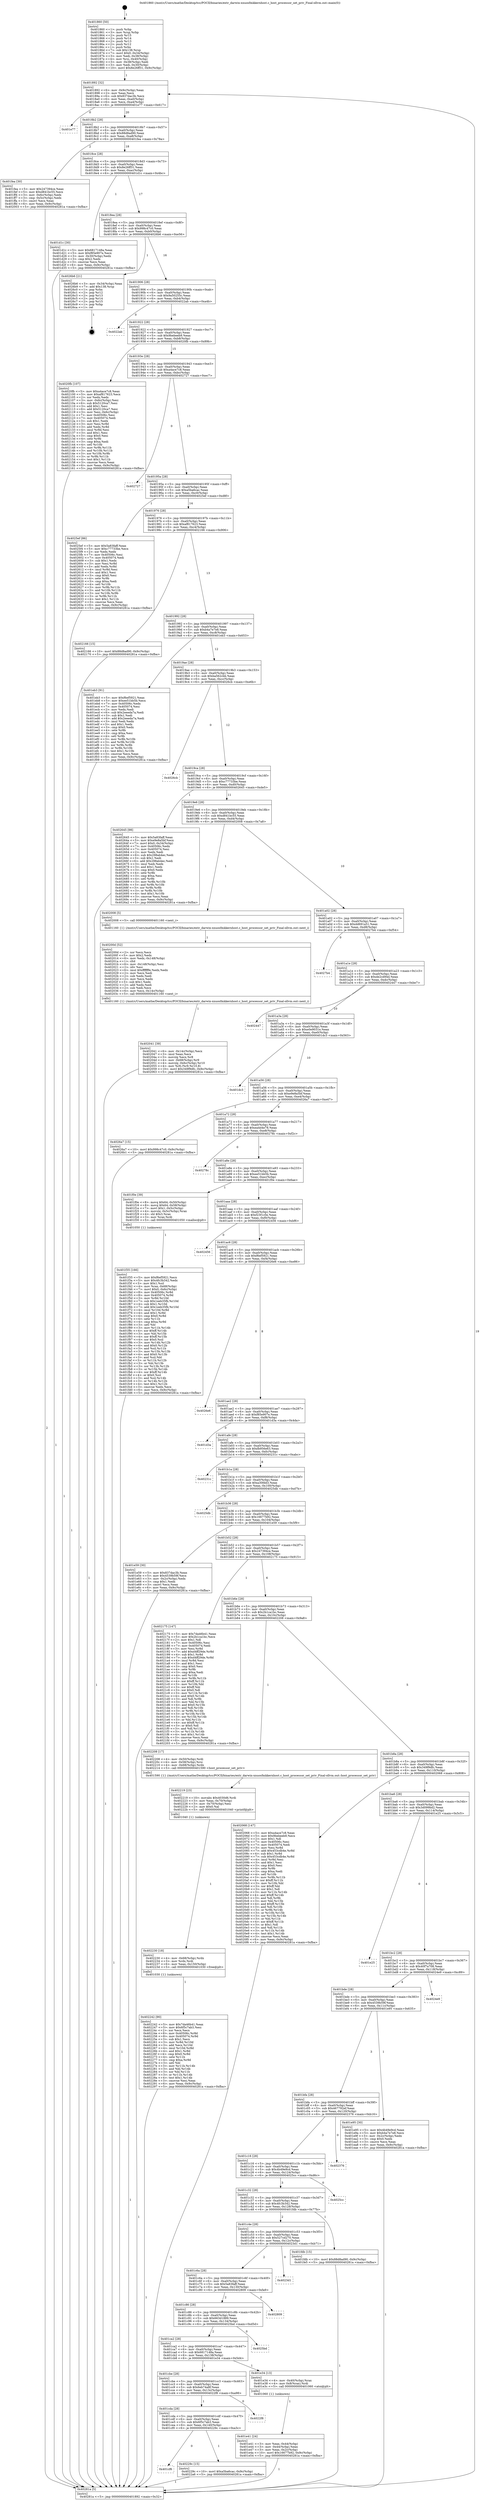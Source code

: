 digraph "0x401860" {
  label = "0x401860 (/mnt/c/Users/mathe/Desktop/tcc/POCII/binaries/extr_darwin-xnuosfmkkernhost.c_host_processor_set_priv_Final-ollvm.out::main(0))"
  labelloc = "t"
  node[shape=record]

  Entry [label="",width=0.3,height=0.3,shape=circle,fillcolor=black,style=filled]
  "0x401892" [label="{
     0x401892 [32]\l
     | [instrs]\l
     &nbsp;&nbsp;0x401892 \<+6\>: mov -0x9c(%rbp),%eax\l
     &nbsp;&nbsp;0x401898 \<+2\>: mov %eax,%ecx\l
     &nbsp;&nbsp;0x40189a \<+6\>: sub $0x837dac3b,%ecx\l
     &nbsp;&nbsp;0x4018a0 \<+6\>: mov %eax,-0xa0(%rbp)\l
     &nbsp;&nbsp;0x4018a6 \<+6\>: mov %ecx,-0xa4(%rbp)\l
     &nbsp;&nbsp;0x4018ac \<+6\>: je 0000000000401e77 \<main+0x617\>\l
  }"]
  "0x401e77" [label="{
     0x401e77\l
  }", style=dashed]
  "0x4018b2" [label="{
     0x4018b2 [28]\l
     | [instrs]\l
     &nbsp;&nbsp;0x4018b2 \<+5\>: jmp 00000000004018b7 \<main+0x57\>\l
     &nbsp;&nbsp;0x4018b7 \<+6\>: mov -0xa0(%rbp),%eax\l
     &nbsp;&nbsp;0x4018bd \<+5\>: sub $0x88d8ad90,%eax\l
     &nbsp;&nbsp;0x4018c2 \<+6\>: mov %eax,-0xa8(%rbp)\l
     &nbsp;&nbsp;0x4018c8 \<+6\>: je 0000000000401fea \<main+0x78a\>\l
  }"]
  Exit [label="",width=0.3,height=0.3,shape=circle,fillcolor=black,style=filled,peripheries=2]
  "0x401fea" [label="{
     0x401fea [30]\l
     | [instrs]\l
     &nbsp;&nbsp;0x401fea \<+5\>: mov $0x247394ce,%eax\l
     &nbsp;&nbsp;0x401fef \<+5\>: mov $0xd841bc55,%ecx\l
     &nbsp;&nbsp;0x401ff4 \<+3\>: mov -0x6c(%rbp),%edx\l
     &nbsp;&nbsp;0x401ff7 \<+3\>: cmp -0x5c(%rbp),%edx\l
     &nbsp;&nbsp;0x401ffa \<+3\>: cmovl %ecx,%eax\l
     &nbsp;&nbsp;0x401ffd \<+6\>: mov %eax,-0x9c(%rbp)\l
     &nbsp;&nbsp;0x402003 \<+5\>: jmp 000000000040281a \<main+0xfba\>\l
  }"]
  "0x4018ce" [label="{
     0x4018ce [28]\l
     | [instrs]\l
     &nbsp;&nbsp;0x4018ce \<+5\>: jmp 00000000004018d3 \<main+0x73\>\l
     &nbsp;&nbsp;0x4018d3 \<+6\>: mov -0xa0(%rbp),%eax\l
     &nbsp;&nbsp;0x4018d9 \<+5\>: sub $0x8e26ff31,%eax\l
     &nbsp;&nbsp;0x4018de \<+6\>: mov %eax,-0xac(%rbp)\l
     &nbsp;&nbsp;0x4018e4 \<+6\>: je 0000000000401d1c \<main+0x4bc\>\l
  }"]
  "0x401cf6" [label="{
     0x401cf6\l
  }", style=dashed]
  "0x401d1c" [label="{
     0x401d1c [30]\l
     | [instrs]\l
     &nbsp;&nbsp;0x401d1c \<+5\>: mov $0x6817148a,%eax\l
     &nbsp;&nbsp;0x401d21 \<+5\>: mov $0xf85e907e,%ecx\l
     &nbsp;&nbsp;0x401d26 \<+3\>: mov -0x30(%rbp),%edx\l
     &nbsp;&nbsp;0x401d29 \<+3\>: cmp $0x2,%edx\l
     &nbsp;&nbsp;0x401d2c \<+3\>: cmovne %ecx,%eax\l
     &nbsp;&nbsp;0x401d2f \<+6\>: mov %eax,-0x9c(%rbp)\l
     &nbsp;&nbsp;0x401d35 \<+5\>: jmp 000000000040281a \<main+0xfba\>\l
  }"]
  "0x4018ea" [label="{
     0x4018ea [28]\l
     | [instrs]\l
     &nbsp;&nbsp;0x4018ea \<+5\>: jmp 00000000004018ef \<main+0x8f\>\l
     &nbsp;&nbsp;0x4018ef \<+6\>: mov -0xa0(%rbp),%eax\l
     &nbsp;&nbsp;0x4018f5 \<+5\>: sub $0x998c47c0,%eax\l
     &nbsp;&nbsp;0x4018fa \<+6\>: mov %eax,-0xb0(%rbp)\l
     &nbsp;&nbsp;0x401900 \<+6\>: je 00000000004026b6 \<main+0xe56\>\l
  }"]
  "0x40281a" [label="{
     0x40281a [5]\l
     | [instrs]\l
     &nbsp;&nbsp;0x40281a \<+5\>: jmp 0000000000401892 \<main+0x32\>\l
  }"]
  "0x401860" [label="{
     0x401860 [50]\l
     | [instrs]\l
     &nbsp;&nbsp;0x401860 \<+1\>: push %rbp\l
     &nbsp;&nbsp;0x401861 \<+3\>: mov %rsp,%rbp\l
     &nbsp;&nbsp;0x401864 \<+2\>: push %r15\l
     &nbsp;&nbsp;0x401866 \<+2\>: push %r14\l
     &nbsp;&nbsp;0x401868 \<+2\>: push %r13\l
     &nbsp;&nbsp;0x40186a \<+2\>: push %r12\l
     &nbsp;&nbsp;0x40186c \<+1\>: push %rbx\l
     &nbsp;&nbsp;0x40186d \<+7\>: sub $0x138,%rsp\l
     &nbsp;&nbsp;0x401874 \<+7\>: movl $0x0,-0x34(%rbp)\l
     &nbsp;&nbsp;0x40187b \<+3\>: mov %edi,-0x38(%rbp)\l
     &nbsp;&nbsp;0x40187e \<+4\>: mov %rsi,-0x40(%rbp)\l
     &nbsp;&nbsp;0x401882 \<+3\>: mov -0x38(%rbp),%edi\l
     &nbsp;&nbsp;0x401885 \<+3\>: mov %edi,-0x30(%rbp)\l
     &nbsp;&nbsp;0x401888 \<+10\>: movl $0x8e26ff31,-0x9c(%rbp)\l
  }"]
  "0x40229c" [label="{
     0x40229c [15]\l
     | [instrs]\l
     &nbsp;&nbsp;0x40229c \<+10\>: movl $0xa5ba6cac,-0x9c(%rbp)\l
     &nbsp;&nbsp;0x4022a6 \<+5\>: jmp 000000000040281a \<main+0xfba\>\l
  }"]
  "0x4026b6" [label="{
     0x4026b6 [21]\l
     | [instrs]\l
     &nbsp;&nbsp;0x4026b6 \<+3\>: mov -0x34(%rbp),%eax\l
     &nbsp;&nbsp;0x4026b9 \<+7\>: add $0x138,%rsp\l
     &nbsp;&nbsp;0x4026c0 \<+1\>: pop %rbx\l
     &nbsp;&nbsp;0x4026c1 \<+2\>: pop %r12\l
     &nbsp;&nbsp;0x4026c3 \<+2\>: pop %r13\l
     &nbsp;&nbsp;0x4026c5 \<+2\>: pop %r14\l
     &nbsp;&nbsp;0x4026c7 \<+2\>: pop %r15\l
     &nbsp;&nbsp;0x4026c9 \<+1\>: pop %rbp\l
     &nbsp;&nbsp;0x4026ca \<+1\>: ret\l
  }"]
  "0x401906" [label="{
     0x401906 [28]\l
     | [instrs]\l
     &nbsp;&nbsp;0x401906 \<+5\>: jmp 000000000040190b \<main+0xab\>\l
     &nbsp;&nbsp;0x40190b \<+6\>: mov -0xa0(%rbp),%eax\l
     &nbsp;&nbsp;0x401911 \<+5\>: sub $0x9a50255c,%eax\l
     &nbsp;&nbsp;0x401916 \<+6\>: mov %eax,-0xb4(%rbp)\l
     &nbsp;&nbsp;0x40191c \<+6\>: je 00000000004022ab \<main+0xa4b\>\l
  }"]
  "0x401cda" [label="{
     0x401cda [28]\l
     | [instrs]\l
     &nbsp;&nbsp;0x401cda \<+5\>: jmp 0000000000401cdf \<main+0x47f\>\l
     &nbsp;&nbsp;0x401cdf \<+6\>: mov -0xa0(%rbp),%eax\l
     &nbsp;&nbsp;0x401ce5 \<+5\>: sub $0x6f5c7ab3,%eax\l
     &nbsp;&nbsp;0x401cea \<+6\>: mov %eax,-0x140(%rbp)\l
     &nbsp;&nbsp;0x401cf0 \<+6\>: je 000000000040229c \<main+0xa3c\>\l
  }"]
  "0x4022ab" [label="{
     0x4022ab\l
  }", style=dashed]
  "0x401922" [label="{
     0x401922 [28]\l
     | [instrs]\l
     &nbsp;&nbsp;0x401922 \<+5\>: jmp 0000000000401927 \<main+0xc7\>\l
     &nbsp;&nbsp;0x401927 \<+6\>: mov -0xa0(%rbp),%eax\l
     &nbsp;&nbsp;0x40192d \<+5\>: sub $0x9bebeeb9,%eax\l
     &nbsp;&nbsp;0x401932 \<+6\>: mov %eax,-0xb8(%rbp)\l
     &nbsp;&nbsp;0x401938 \<+6\>: je 00000000004020fb \<main+0x89b\>\l
  }"]
  "0x4022f8" [label="{
     0x4022f8\l
  }", style=dashed]
  "0x4020fb" [label="{
     0x4020fb [107]\l
     | [instrs]\l
     &nbsp;&nbsp;0x4020fb \<+5\>: mov $0xa4ace7c8,%eax\l
     &nbsp;&nbsp;0x402100 \<+5\>: mov $0xaf817623,%ecx\l
     &nbsp;&nbsp;0x402105 \<+2\>: xor %edx,%edx\l
     &nbsp;&nbsp;0x402107 \<+3\>: mov -0x6c(%rbp),%esi\l
     &nbsp;&nbsp;0x40210a \<+6\>: sub $0x5120ca7,%esi\l
     &nbsp;&nbsp;0x402110 \<+3\>: add $0x1,%esi\l
     &nbsp;&nbsp;0x402113 \<+6\>: add $0x5120ca7,%esi\l
     &nbsp;&nbsp;0x402119 \<+3\>: mov %esi,-0x6c(%rbp)\l
     &nbsp;&nbsp;0x40211c \<+7\>: mov 0x40506c,%esi\l
     &nbsp;&nbsp;0x402123 \<+7\>: mov 0x405074,%edi\l
     &nbsp;&nbsp;0x40212a \<+3\>: sub $0x1,%edx\l
     &nbsp;&nbsp;0x40212d \<+3\>: mov %esi,%r8d\l
     &nbsp;&nbsp;0x402130 \<+3\>: add %edx,%r8d\l
     &nbsp;&nbsp;0x402133 \<+4\>: imul %r8d,%esi\l
     &nbsp;&nbsp;0x402137 \<+3\>: and $0x1,%esi\l
     &nbsp;&nbsp;0x40213a \<+3\>: cmp $0x0,%esi\l
     &nbsp;&nbsp;0x40213d \<+4\>: sete %r9b\l
     &nbsp;&nbsp;0x402141 \<+3\>: cmp $0xa,%edi\l
     &nbsp;&nbsp;0x402144 \<+4\>: setl %r10b\l
     &nbsp;&nbsp;0x402148 \<+3\>: mov %r9b,%r11b\l
     &nbsp;&nbsp;0x40214b \<+3\>: and %r10b,%r11b\l
     &nbsp;&nbsp;0x40214e \<+3\>: xor %r10b,%r9b\l
     &nbsp;&nbsp;0x402151 \<+3\>: or %r9b,%r11b\l
     &nbsp;&nbsp;0x402154 \<+4\>: test $0x1,%r11b\l
     &nbsp;&nbsp;0x402158 \<+3\>: cmovne %ecx,%eax\l
     &nbsp;&nbsp;0x40215b \<+6\>: mov %eax,-0x9c(%rbp)\l
     &nbsp;&nbsp;0x402161 \<+5\>: jmp 000000000040281a \<main+0xfba\>\l
  }"]
  "0x40193e" [label="{
     0x40193e [28]\l
     | [instrs]\l
     &nbsp;&nbsp;0x40193e \<+5\>: jmp 0000000000401943 \<main+0xe3\>\l
     &nbsp;&nbsp;0x401943 \<+6\>: mov -0xa0(%rbp),%eax\l
     &nbsp;&nbsp;0x401949 \<+5\>: sub $0xa4ace7c8,%eax\l
     &nbsp;&nbsp;0x40194e \<+6\>: mov %eax,-0xbc(%rbp)\l
     &nbsp;&nbsp;0x401954 \<+6\>: je 0000000000402727 \<main+0xec7\>\l
  }"]
  "0x402242" [label="{
     0x402242 [90]\l
     | [instrs]\l
     &nbsp;&nbsp;0x402242 \<+5\>: mov $0x7da46b41,%eax\l
     &nbsp;&nbsp;0x402247 \<+5\>: mov $0x6f5c7ab3,%esi\l
     &nbsp;&nbsp;0x40224c \<+2\>: xor %ecx,%ecx\l
     &nbsp;&nbsp;0x40224e \<+8\>: mov 0x40506c,%r8d\l
     &nbsp;&nbsp;0x402256 \<+8\>: mov 0x405074,%r9d\l
     &nbsp;&nbsp;0x40225e \<+3\>: sub $0x1,%ecx\l
     &nbsp;&nbsp;0x402261 \<+3\>: mov %r8d,%r10d\l
     &nbsp;&nbsp;0x402264 \<+3\>: add %ecx,%r10d\l
     &nbsp;&nbsp;0x402267 \<+4\>: imul %r10d,%r8d\l
     &nbsp;&nbsp;0x40226b \<+4\>: and $0x1,%r8d\l
     &nbsp;&nbsp;0x40226f \<+4\>: cmp $0x0,%r8d\l
     &nbsp;&nbsp;0x402273 \<+4\>: sete %r11b\l
     &nbsp;&nbsp;0x402277 \<+4\>: cmp $0xa,%r9d\l
     &nbsp;&nbsp;0x40227b \<+3\>: setl %bl\l
     &nbsp;&nbsp;0x40227e \<+3\>: mov %r11b,%r14b\l
     &nbsp;&nbsp;0x402281 \<+3\>: and %bl,%r14b\l
     &nbsp;&nbsp;0x402284 \<+3\>: xor %bl,%r11b\l
     &nbsp;&nbsp;0x402287 \<+3\>: or %r11b,%r14b\l
     &nbsp;&nbsp;0x40228a \<+4\>: test $0x1,%r14b\l
     &nbsp;&nbsp;0x40228e \<+3\>: cmovne %esi,%eax\l
     &nbsp;&nbsp;0x402291 \<+6\>: mov %eax,-0x9c(%rbp)\l
     &nbsp;&nbsp;0x402297 \<+5\>: jmp 000000000040281a \<main+0xfba\>\l
  }"]
  "0x402727" [label="{
     0x402727\l
  }", style=dashed]
  "0x40195a" [label="{
     0x40195a [28]\l
     | [instrs]\l
     &nbsp;&nbsp;0x40195a \<+5\>: jmp 000000000040195f \<main+0xff\>\l
     &nbsp;&nbsp;0x40195f \<+6\>: mov -0xa0(%rbp),%eax\l
     &nbsp;&nbsp;0x401965 \<+5\>: sub $0xa5ba6cac,%eax\l
     &nbsp;&nbsp;0x40196a \<+6\>: mov %eax,-0xc0(%rbp)\l
     &nbsp;&nbsp;0x401970 \<+6\>: je 00000000004025ef \<main+0xd8f\>\l
  }"]
  "0x402230" [label="{
     0x402230 [18]\l
     | [instrs]\l
     &nbsp;&nbsp;0x402230 \<+4\>: mov -0x68(%rbp),%rdx\l
     &nbsp;&nbsp;0x402234 \<+3\>: mov %rdx,%rdi\l
     &nbsp;&nbsp;0x402237 \<+6\>: mov %eax,-0x150(%rbp)\l
     &nbsp;&nbsp;0x40223d \<+5\>: call 0000000000401030 \<free@plt\>\l
     | [calls]\l
     &nbsp;&nbsp;0x401030 \{1\} (unknown)\l
  }"]
  "0x4025ef" [label="{
     0x4025ef [86]\l
     | [instrs]\l
     &nbsp;&nbsp;0x4025ef \<+5\>: mov $0x5a83faff,%eax\l
     &nbsp;&nbsp;0x4025f4 \<+5\>: mov $0xc77733be,%ecx\l
     &nbsp;&nbsp;0x4025f9 \<+2\>: xor %edx,%edx\l
     &nbsp;&nbsp;0x4025fb \<+7\>: mov 0x40506c,%esi\l
     &nbsp;&nbsp;0x402602 \<+7\>: mov 0x405074,%edi\l
     &nbsp;&nbsp;0x402609 \<+3\>: sub $0x1,%edx\l
     &nbsp;&nbsp;0x40260c \<+3\>: mov %esi,%r8d\l
     &nbsp;&nbsp;0x40260f \<+3\>: add %edx,%r8d\l
     &nbsp;&nbsp;0x402612 \<+4\>: imul %r8d,%esi\l
     &nbsp;&nbsp;0x402616 \<+3\>: and $0x1,%esi\l
     &nbsp;&nbsp;0x402619 \<+3\>: cmp $0x0,%esi\l
     &nbsp;&nbsp;0x40261c \<+4\>: sete %r9b\l
     &nbsp;&nbsp;0x402620 \<+3\>: cmp $0xa,%edi\l
     &nbsp;&nbsp;0x402623 \<+4\>: setl %r10b\l
     &nbsp;&nbsp;0x402627 \<+3\>: mov %r9b,%r11b\l
     &nbsp;&nbsp;0x40262a \<+3\>: and %r10b,%r11b\l
     &nbsp;&nbsp;0x40262d \<+3\>: xor %r10b,%r9b\l
     &nbsp;&nbsp;0x402630 \<+3\>: or %r9b,%r11b\l
     &nbsp;&nbsp;0x402633 \<+4\>: test $0x1,%r11b\l
     &nbsp;&nbsp;0x402637 \<+3\>: cmovne %ecx,%eax\l
     &nbsp;&nbsp;0x40263a \<+6\>: mov %eax,-0x9c(%rbp)\l
     &nbsp;&nbsp;0x402640 \<+5\>: jmp 000000000040281a \<main+0xfba\>\l
  }"]
  "0x401976" [label="{
     0x401976 [28]\l
     | [instrs]\l
     &nbsp;&nbsp;0x401976 \<+5\>: jmp 000000000040197b \<main+0x11b\>\l
     &nbsp;&nbsp;0x40197b \<+6\>: mov -0xa0(%rbp),%eax\l
     &nbsp;&nbsp;0x401981 \<+5\>: sub $0xaf817623,%eax\l
     &nbsp;&nbsp;0x401986 \<+6\>: mov %eax,-0xc4(%rbp)\l
     &nbsp;&nbsp;0x40198c \<+6\>: je 0000000000402166 \<main+0x906\>\l
  }"]
  "0x402219" [label="{
     0x402219 [23]\l
     | [instrs]\l
     &nbsp;&nbsp;0x402219 \<+10\>: movabs $0x4030d6,%rdi\l
     &nbsp;&nbsp;0x402223 \<+3\>: mov %eax,-0x70(%rbp)\l
     &nbsp;&nbsp;0x402226 \<+3\>: mov -0x70(%rbp),%esi\l
     &nbsp;&nbsp;0x402229 \<+2\>: mov $0x0,%al\l
     &nbsp;&nbsp;0x40222b \<+5\>: call 0000000000401040 \<printf@plt\>\l
     | [calls]\l
     &nbsp;&nbsp;0x401040 \{1\} (unknown)\l
  }"]
  "0x402166" [label="{
     0x402166 [15]\l
     | [instrs]\l
     &nbsp;&nbsp;0x402166 \<+10\>: movl $0x88d8ad90,-0x9c(%rbp)\l
     &nbsp;&nbsp;0x402170 \<+5\>: jmp 000000000040281a \<main+0xfba\>\l
  }"]
  "0x401992" [label="{
     0x401992 [28]\l
     | [instrs]\l
     &nbsp;&nbsp;0x401992 \<+5\>: jmp 0000000000401997 \<main+0x137\>\l
     &nbsp;&nbsp;0x401997 \<+6\>: mov -0xa0(%rbp),%eax\l
     &nbsp;&nbsp;0x40199d \<+5\>: sub $0xb4a7e7e8,%eax\l
     &nbsp;&nbsp;0x4019a2 \<+6\>: mov %eax,-0xc8(%rbp)\l
     &nbsp;&nbsp;0x4019a8 \<+6\>: je 0000000000401eb3 \<main+0x653\>\l
  }"]
  "0x402041" [label="{
     0x402041 [39]\l
     | [instrs]\l
     &nbsp;&nbsp;0x402041 \<+6\>: mov -0x14c(%rbp),%ecx\l
     &nbsp;&nbsp;0x402047 \<+3\>: imul %eax,%ecx\l
     &nbsp;&nbsp;0x40204a \<+3\>: movslq %ecx,%r8\l
     &nbsp;&nbsp;0x40204d \<+4\>: mov -0x68(%rbp),%r9\l
     &nbsp;&nbsp;0x402051 \<+4\>: movslq -0x6c(%rbp),%r10\l
     &nbsp;&nbsp;0x402055 \<+4\>: mov %r8,(%r9,%r10,8)\l
     &nbsp;&nbsp;0x402059 \<+10\>: movl $0x349f9dfc,-0x9c(%rbp)\l
     &nbsp;&nbsp;0x402063 \<+5\>: jmp 000000000040281a \<main+0xfba\>\l
  }"]
  "0x401eb3" [label="{
     0x401eb3 [91]\l
     | [instrs]\l
     &nbsp;&nbsp;0x401eb3 \<+5\>: mov $0xf6ef5921,%eax\l
     &nbsp;&nbsp;0x401eb8 \<+5\>: mov $0xee51bb5b,%ecx\l
     &nbsp;&nbsp;0x401ebd \<+7\>: mov 0x40506c,%edx\l
     &nbsp;&nbsp;0x401ec4 \<+7\>: mov 0x405074,%esi\l
     &nbsp;&nbsp;0x401ecb \<+2\>: mov %edx,%edi\l
     &nbsp;&nbsp;0x401ecd \<+6\>: sub $0x2eeeda7a,%edi\l
     &nbsp;&nbsp;0x401ed3 \<+3\>: sub $0x1,%edi\l
     &nbsp;&nbsp;0x401ed6 \<+6\>: add $0x2eeeda7a,%edi\l
     &nbsp;&nbsp;0x401edc \<+3\>: imul %edi,%edx\l
     &nbsp;&nbsp;0x401edf \<+3\>: and $0x1,%edx\l
     &nbsp;&nbsp;0x401ee2 \<+3\>: cmp $0x0,%edx\l
     &nbsp;&nbsp;0x401ee5 \<+4\>: sete %r8b\l
     &nbsp;&nbsp;0x401ee9 \<+3\>: cmp $0xa,%esi\l
     &nbsp;&nbsp;0x401eec \<+4\>: setl %r9b\l
     &nbsp;&nbsp;0x401ef0 \<+3\>: mov %r8b,%r10b\l
     &nbsp;&nbsp;0x401ef3 \<+3\>: and %r9b,%r10b\l
     &nbsp;&nbsp;0x401ef6 \<+3\>: xor %r9b,%r8b\l
     &nbsp;&nbsp;0x401ef9 \<+3\>: or %r8b,%r10b\l
     &nbsp;&nbsp;0x401efc \<+4\>: test $0x1,%r10b\l
     &nbsp;&nbsp;0x401f00 \<+3\>: cmovne %ecx,%eax\l
     &nbsp;&nbsp;0x401f03 \<+6\>: mov %eax,-0x9c(%rbp)\l
     &nbsp;&nbsp;0x401f09 \<+5\>: jmp 000000000040281a \<main+0xfba\>\l
  }"]
  "0x4019ae" [label="{
     0x4019ae [28]\l
     | [instrs]\l
     &nbsp;&nbsp;0x4019ae \<+5\>: jmp 00000000004019b3 \<main+0x153\>\l
     &nbsp;&nbsp;0x4019b3 \<+6\>: mov -0xa0(%rbp),%eax\l
     &nbsp;&nbsp;0x4019b9 \<+5\>: sub $0xba562cbb,%eax\l
     &nbsp;&nbsp;0x4019be \<+6\>: mov %eax,-0xcc(%rbp)\l
     &nbsp;&nbsp;0x4019c4 \<+6\>: je 00000000004026cb \<main+0xe6b\>\l
  }"]
  "0x40200d" [label="{
     0x40200d [52]\l
     | [instrs]\l
     &nbsp;&nbsp;0x40200d \<+2\>: xor %ecx,%ecx\l
     &nbsp;&nbsp;0x40200f \<+5\>: mov $0x2,%edx\l
     &nbsp;&nbsp;0x402014 \<+6\>: mov %edx,-0x148(%rbp)\l
     &nbsp;&nbsp;0x40201a \<+1\>: cltd\l
     &nbsp;&nbsp;0x40201b \<+6\>: mov -0x148(%rbp),%esi\l
     &nbsp;&nbsp;0x402021 \<+2\>: idiv %esi\l
     &nbsp;&nbsp;0x402023 \<+6\>: imul $0xfffffffe,%edx,%edx\l
     &nbsp;&nbsp;0x402029 \<+2\>: mov %ecx,%edi\l
     &nbsp;&nbsp;0x40202b \<+2\>: sub %edx,%edi\l
     &nbsp;&nbsp;0x40202d \<+2\>: mov %ecx,%edx\l
     &nbsp;&nbsp;0x40202f \<+3\>: sub $0x1,%edx\l
     &nbsp;&nbsp;0x402032 \<+2\>: add %edx,%edi\l
     &nbsp;&nbsp;0x402034 \<+2\>: sub %edi,%ecx\l
     &nbsp;&nbsp;0x402036 \<+6\>: mov %ecx,-0x14c(%rbp)\l
     &nbsp;&nbsp;0x40203c \<+5\>: call 0000000000401160 \<next_i\>\l
     | [calls]\l
     &nbsp;&nbsp;0x401160 \{1\} (/mnt/c/Users/mathe/Desktop/tcc/POCII/binaries/extr_darwin-xnuosfmkkernhost.c_host_processor_set_priv_Final-ollvm.out::next_i)\l
  }"]
  "0x4026cb" [label="{
     0x4026cb\l
  }", style=dashed]
  "0x4019ca" [label="{
     0x4019ca [28]\l
     | [instrs]\l
     &nbsp;&nbsp;0x4019ca \<+5\>: jmp 00000000004019cf \<main+0x16f\>\l
     &nbsp;&nbsp;0x4019cf \<+6\>: mov -0xa0(%rbp),%eax\l
     &nbsp;&nbsp;0x4019d5 \<+5\>: sub $0xc77733be,%eax\l
     &nbsp;&nbsp;0x4019da \<+6\>: mov %eax,-0xd0(%rbp)\l
     &nbsp;&nbsp;0x4019e0 \<+6\>: je 0000000000402645 \<main+0xde5\>\l
  }"]
  "0x401f35" [label="{
     0x401f35 [166]\l
     | [instrs]\l
     &nbsp;&nbsp;0x401f35 \<+5\>: mov $0xf6ef5921,%ecx\l
     &nbsp;&nbsp;0x401f3a \<+5\>: mov $0x4fc3b342,%edx\l
     &nbsp;&nbsp;0x401f3f \<+3\>: mov $0x1,%sil\l
     &nbsp;&nbsp;0x401f42 \<+4\>: mov %rax,-0x68(%rbp)\l
     &nbsp;&nbsp;0x401f46 \<+7\>: movl $0x0,-0x6c(%rbp)\l
     &nbsp;&nbsp;0x401f4d \<+8\>: mov 0x40506c,%r8d\l
     &nbsp;&nbsp;0x401f55 \<+8\>: mov 0x405074,%r9d\l
     &nbsp;&nbsp;0x401f5d \<+3\>: mov %r8d,%r10d\l
     &nbsp;&nbsp;0x401f60 \<+7\>: sub $0x1eeb35fb,%r10d\l
     &nbsp;&nbsp;0x401f67 \<+4\>: sub $0x1,%r10d\l
     &nbsp;&nbsp;0x401f6b \<+7\>: add $0x1eeb35fb,%r10d\l
     &nbsp;&nbsp;0x401f72 \<+4\>: imul %r10d,%r8d\l
     &nbsp;&nbsp;0x401f76 \<+4\>: and $0x1,%r8d\l
     &nbsp;&nbsp;0x401f7a \<+4\>: cmp $0x0,%r8d\l
     &nbsp;&nbsp;0x401f7e \<+4\>: sete %r11b\l
     &nbsp;&nbsp;0x401f82 \<+4\>: cmp $0xa,%r9d\l
     &nbsp;&nbsp;0x401f86 \<+3\>: setl %bl\l
     &nbsp;&nbsp;0x401f89 \<+3\>: mov %r11b,%r14b\l
     &nbsp;&nbsp;0x401f8c \<+4\>: xor $0xff,%r14b\l
     &nbsp;&nbsp;0x401f90 \<+3\>: mov %bl,%r15b\l
     &nbsp;&nbsp;0x401f93 \<+4\>: xor $0xff,%r15b\l
     &nbsp;&nbsp;0x401f97 \<+4\>: xor $0x0,%sil\l
     &nbsp;&nbsp;0x401f9b \<+3\>: mov %r14b,%r12b\l
     &nbsp;&nbsp;0x401f9e \<+4\>: and $0x0,%r12b\l
     &nbsp;&nbsp;0x401fa2 \<+3\>: and %sil,%r11b\l
     &nbsp;&nbsp;0x401fa5 \<+3\>: mov %r15b,%r13b\l
     &nbsp;&nbsp;0x401fa8 \<+4\>: and $0x0,%r13b\l
     &nbsp;&nbsp;0x401fac \<+3\>: and %sil,%bl\l
     &nbsp;&nbsp;0x401faf \<+3\>: or %r11b,%r12b\l
     &nbsp;&nbsp;0x401fb2 \<+3\>: or %bl,%r13b\l
     &nbsp;&nbsp;0x401fb5 \<+3\>: xor %r13b,%r12b\l
     &nbsp;&nbsp;0x401fb8 \<+3\>: or %r15b,%r14b\l
     &nbsp;&nbsp;0x401fbb \<+4\>: xor $0xff,%r14b\l
     &nbsp;&nbsp;0x401fbf \<+4\>: or $0x0,%sil\l
     &nbsp;&nbsp;0x401fc3 \<+3\>: and %sil,%r14b\l
     &nbsp;&nbsp;0x401fc6 \<+3\>: or %r14b,%r12b\l
     &nbsp;&nbsp;0x401fc9 \<+4\>: test $0x1,%r12b\l
     &nbsp;&nbsp;0x401fcd \<+3\>: cmovne %edx,%ecx\l
     &nbsp;&nbsp;0x401fd0 \<+6\>: mov %ecx,-0x9c(%rbp)\l
     &nbsp;&nbsp;0x401fd6 \<+5\>: jmp 000000000040281a \<main+0xfba\>\l
  }"]
  "0x402645" [label="{
     0x402645 [98]\l
     | [instrs]\l
     &nbsp;&nbsp;0x402645 \<+5\>: mov $0x5a83faff,%eax\l
     &nbsp;&nbsp;0x40264a \<+5\>: mov $0xe9e8a5bf,%ecx\l
     &nbsp;&nbsp;0x40264f \<+7\>: movl $0x0,-0x34(%rbp)\l
     &nbsp;&nbsp;0x402656 \<+7\>: mov 0x40506c,%edx\l
     &nbsp;&nbsp;0x40265d \<+7\>: mov 0x405074,%esi\l
     &nbsp;&nbsp;0x402664 \<+2\>: mov %edx,%edi\l
     &nbsp;&nbsp;0x402666 \<+6\>: sub $0x298ab4ec,%edi\l
     &nbsp;&nbsp;0x40266c \<+3\>: sub $0x1,%edi\l
     &nbsp;&nbsp;0x40266f \<+6\>: add $0x298ab4ec,%edi\l
     &nbsp;&nbsp;0x402675 \<+3\>: imul %edi,%edx\l
     &nbsp;&nbsp;0x402678 \<+3\>: and $0x1,%edx\l
     &nbsp;&nbsp;0x40267b \<+3\>: cmp $0x0,%edx\l
     &nbsp;&nbsp;0x40267e \<+4\>: sete %r8b\l
     &nbsp;&nbsp;0x402682 \<+3\>: cmp $0xa,%esi\l
     &nbsp;&nbsp;0x402685 \<+4\>: setl %r9b\l
     &nbsp;&nbsp;0x402689 \<+3\>: mov %r8b,%r10b\l
     &nbsp;&nbsp;0x40268c \<+3\>: and %r9b,%r10b\l
     &nbsp;&nbsp;0x40268f \<+3\>: xor %r9b,%r8b\l
     &nbsp;&nbsp;0x402692 \<+3\>: or %r8b,%r10b\l
     &nbsp;&nbsp;0x402695 \<+4\>: test $0x1,%r10b\l
     &nbsp;&nbsp;0x402699 \<+3\>: cmovne %ecx,%eax\l
     &nbsp;&nbsp;0x40269c \<+6\>: mov %eax,-0x9c(%rbp)\l
     &nbsp;&nbsp;0x4026a2 \<+5\>: jmp 000000000040281a \<main+0xfba\>\l
  }"]
  "0x4019e6" [label="{
     0x4019e6 [28]\l
     | [instrs]\l
     &nbsp;&nbsp;0x4019e6 \<+5\>: jmp 00000000004019eb \<main+0x18b\>\l
     &nbsp;&nbsp;0x4019eb \<+6\>: mov -0xa0(%rbp),%eax\l
     &nbsp;&nbsp;0x4019f1 \<+5\>: sub $0xd841bc55,%eax\l
     &nbsp;&nbsp;0x4019f6 \<+6\>: mov %eax,-0xd4(%rbp)\l
     &nbsp;&nbsp;0x4019fc \<+6\>: je 0000000000402008 \<main+0x7a8\>\l
  }"]
  "0x401e41" [label="{
     0x401e41 [24]\l
     | [instrs]\l
     &nbsp;&nbsp;0x401e41 \<+3\>: mov %eax,-0x44(%rbp)\l
     &nbsp;&nbsp;0x401e44 \<+3\>: mov -0x44(%rbp),%eax\l
     &nbsp;&nbsp;0x401e47 \<+3\>: mov %eax,-0x2c(%rbp)\l
     &nbsp;&nbsp;0x401e4a \<+10\>: movl $0x16677b92,-0x9c(%rbp)\l
     &nbsp;&nbsp;0x401e54 \<+5\>: jmp 000000000040281a \<main+0xfba\>\l
  }"]
  "0x402008" [label="{
     0x402008 [5]\l
     | [instrs]\l
     &nbsp;&nbsp;0x402008 \<+5\>: call 0000000000401160 \<next_i\>\l
     | [calls]\l
     &nbsp;&nbsp;0x401160 \{1\} (/mnt/c/Users/mathe/Desktop/tcc/POCII/binaries/extr_darwin-xnuosfmkkernhost.c_host_processor_set_priv_Final-ollvm.out::next_i)\l
  }"]
  "0x401a02" [label="{
     0x401a02 [28]\l
     | [instrs]\l
     &nbsp;&nbsp;0x401a02 \<+5\>: jmp 0000000000401a07 \<main+0x1a7\>\l
     &nbsp;&nbsp;0x401a07 \<+6\>: mov -0xa0(%rbp),%eax\l
     &nbsp;&nbsp;0x401a0d \<+5\>: sub $0xdd691a51,%eax\l
     &nbsp;&nbsp;0x401a12 \<+6\>: mov %eax,-0xd8(%rbp)\l
     &nbsp;&nbsp;0x401a18 \<+6\>: je 00000000004027b4 \<main+0xf54\>\l
  }"]
  "0x401cbe" [label="{
     0x401cbe [28]\l
     | [instrs]\l
     &nbsp;&nbsp;0x401cbe \<+5\>: jmp 0000000000401cc3 \<main+0x463\>\l
     &nbsp;&nbsp;0x401cc3 \<+6\>: mov -0xa0(%rbp),%eax\l
     &nbsp;&nbsp;0x401cc9 \<+5\>: sub $0x6eb74a8f,%eax\l
     &nbsp;&nbsp;0x401cce \<+6\>: mov %eax,-0x13c(%rbp)\l
     &nbsp;&nbsp;0x401cd4 \<+6\>: je 00000000004022f8 \<main+0xa98\>\l
  }"]
  "0x4027b4" [label="{
     0x4027b4\l
  }", style=dashed]
  "0x401a1e" [label="{
     0x401a1e [28]\l
     | [instrs]\l
     &nbsp;&nbsp;0x401a1e \<+5\>: jmp 0000000000401a23 \<main+0x1c3\>\l
     &nbsp;&nbsp;0x401a23 \<+6\>: mov -0xa0(%rbp),%eax\l
     &nbsp;&nbsp;0x401a29 \<+5\>: sub $0xde2cd94d,%eax\l
     &nbsp;&nbsp;0x401a2e \<+6\>: mov %eax,-0xdc(%rbp)\l
     &nbsp;&nbsp;0x401a34 \<+6\>: je 0000000000402447 \<main+0xbe7\>\l
  }"]
  "0x401e34" [label="{
     0x401e34 [13]\l
     | [instrs]\l
     &nbsp;&nbsp;0x401e34 \<+4\>: mov -0x40(%rbp),%rax\l
     &nbsp;&nbsp;0x401e38 \<+4\>: mov 0x8(%rax),%rdi\l
     &nbsp;&nbsp;0x401e3c \<+5\>: call 0000000000401060 \<atoi@plt\>\l
     | [calls]\l
     &nbsp;&nbsp;0x401060 \{1\} (unknown)\l
  }"]
  "0x402447" [label="{
     0x402447\l
  }", style=dashed]
  "0x401a3a" [label="{
     0x401a3a [28]\l
     | [instrs]\l
     &nbsp;&nbsp;0x401a3a \<+5\>: jmp 0000000000401a3f \<main+0x1df\>\l
     &nbsp;&nbsp;0x401a3f \<+6\>: mov -0xa0(%rbp),%eax\l
     &nbsp;&nbsp;0x401a45 \<+5\>: sub $0xe0e9031e,%eax\l
     &nbsp;&nbsp;0x401a4a \<+6\>: mov %eax,-0xe0(%rbp)\l
     &nbsp;&nbsp;0x401a50 \<+6\>: je 0000000000401dc3 \<main+0x563\>\l
  }"]
  "0x401ca2" [label="{
     0x401ca2 [28]\l
     | [instrs]\l
     &nbsp;&nbsp;0x401ca2 \<+5\>: jmp 0000000000401ca7 \<main+0x447\>\l
     &nbsp;&nbsp;0x401ca7 \<+6\>: mov -0xa0(%rbp),%eax\l
     &nbsp;&nbsp;0x401cad \<+5\>: sub $0x6817148a,%eax\l
     &nbsp;&nbsp;0x401cb2 \<+6\>: mov %eax,-0x138(%rbp)\l
     &nbsp;&nbsp;0x401cb8 \<+6\>: je 0000000000401e34 \<main+0x5d4\>\l
  }"]
  "0x401dc3" [label="{
     0x401dc3\l
  }", style=dashed]
  "0x401a56" [label="{
     0x401a56 [28]\l
     | [instrs]\l
     &nbsp;&nbsp;0x401a56 \<+5\>: jmp 0000000000401a5b \<main+0x1fb\>\l
     &nbsp;&nbsp;0x401a5b \<+6\>: mov -0xa0(%rbp),%eax\l
     &nbsp;&nbsp;0x401a61 \<+5\>: sub $0xe9e8a5bf,%eax\l
     &nbsp;&nbsp;0x401a66 \<+6\>: mov %eax,-0xe4(%rbp)\l
     &nbsp;&nbsp;0x401a6c \<+6\>: je 00000000004026a7 \<main+0xe47\>\l
  }"]
  "0x4025bd" [label="{
     0x4025bd\l
  }", style=dashed]
  "0x4026a7" [label="{
     0x4026a7 [15]\l
     | [instrs]\l
     &nbsp;&nbsp;0x4026a7 \<+10\>: movl $0x998c47c0,-0x9c(%rbp)\l
     &nbsp;&nbsp;0x4026b1 \<+5\>: jmp 000000000040281a \<main+0xfba\>\l
  }"]
  "0x401a72" [label="{
     0x401a72 [28]\l
     | [instrs]\l
     &nbsp;&nbsp;0x401a72 \<+5\>: jmp 0000000000401a77 \<main+0x217\>\l
     &nbsp;&nbsp;0x401a77 \<+6\>: mov -0xa0(%rbp),%eax\l
     &nbsp;&nbsp;0x401a7d \<+5\>: sub $0xea4d4e78,%eax\l
     &nbsp;&nbsp;0x401a82 \<+6\>: mov %eax,-0xe8(%rbp)\l
     &nbsp;&nbsp;0x401a88 \<+6\>: je 000000000040278c \<main+0xf2c\>\l
  }"]
  "0x401c86" [label="{
     0x401c86 [28]\l
     | [instrs]\l
     &nbsp;&nbsp;0x401c86 \<+5\>: jmp 0000000000401c8b \<main+0x42b\>\l
     &nbsp;&nbsp;0x401c8b \<+6\>: mov -0xa0(%rbp),%eax\l
     &nbsp;&nbsp;0x401c91 \<+5\>: sub $0x663d1889,%eax\l
     &nbsp;&nbsp;0x401c96 \<+6\>: mov %eax,-0x134(%rbp)\l
     &nbsp;&nbsp;0x401c9c \<+6\>: je 00000000004025bd \<main+0xd5d\>\l
  }"]
  "0x40278c" [label="{
     0x40278c\l
  }", style=dashed]
  "0x401a8e" [label="{
     0x401a8e [28]\l
     | [instrs]\l
     &nbsp;&nbsp;0x401a8e \<+5\>: jmp 0000000000401a93 \<main+0x233\>\l
     &nbsp;&nbsp;0x401a93 \<+6\>: mov -0xa0(%rbp),%eax\l
     &nbsp;&nbsp;0x401a99 \<+5\>: sub $0xee51bb5b,%eax\l
     &nbsp;&nbsp;0x401a9e \<+6\>: mov %eax,-0xec(%rbp)\l
     &nbsp;&nbsp;0x401aa4 \<+6\>: je 0000000000401f0e \<main+0x6ae\>\l
  }"]
  "0x402809" [label="{
     0x402809\l
  }", style=dashed]
  "0x401f0e" [label="{
     0x401f0e [39]\l
     | [instrs]\l
     &nbsp;&nbsp;0x401f0e \<+8\>: movq $0x64,-0x50(%rbp)\l
     &nbsp;&nbsp;0x401f16 \<+8\>: movq $0x64,-0x58(%rbp)\l
     &nbsp;&nbsp;0x401f1e \<+7\>: movl $0x1,-0x5c(%rbp)\l
     &nbsp;&nbsp;0x401f25 \<+4\>: movslq -0x5c(%rbp),%rax\l
     &nbsp;&nbsp;0x401f29 \<+4\>: shl $0x3,%rax\l
     &nbsp;&nbsp;0x401f2d \<+3\>: mov %rax,%rdi\l
     &nbsp;&nbsp;0x401f30 \<+5\>: call 0000000000401050 \<malloc@plt\>\l
     | [calls]\l
     &nbsp;&nbsp;0x401050 \{1\} (unknown)\l
  }"]
  "0x401aaa" [label="{
     0x401aaa [28]\l
     | [instrs]\l
     &nbsp;&nbsp;0x401aaa \<+5\>: jmp 0000000000401aaf \<main+0x24f\>\l
     &nbsp;&nbsp;0x401aaf \<+6\>: mov -0xa0(%rbp),%eax\l
     &nbsp;&nbsp;0x401ab5 \<+5\>: sub $0xf23f1c0e,%eax\l
     &nbsp;&nbsp;0x401aba \<+6\>: mov %eax,-0xf0(%rbp)\l
     &nbsp;&nbsp;0x401ac0 \<+6\>: je 0000000000402456 \<main+0xbf6\>\l
  }"]
  "0x401c6a" [label="{
     0x401c6a [28]\l
     | [instrs]\l
     &nbsp;&nbsp;0x401c6a \<+5\>: jmp 0000000000401c6f \<main+0x40f\>\l
     &nbsp;&nbsp;0x401c6f \<+6\>: mov -0xa0(%rbp),%eax\l
     &nbsp;&nbsp;0x401c75 \<+5\>: sub $0x5a83faff,%eax\l
     &nbsp;&nbsp;0x401c7a \<+6\>: mov %eax,-0x130(%rbp)\l
     &nbsp;&nbsp;0x401c80 \<+6\>: je 0000000000402809 \<main+0xfa9\>\l
  }"]
  "0x402456" [label="{
     0x402456\l
  }", style=dashed]
  "0x401ac6" [label="{
     0x401ac6 [28]\l
     | [instrs]\l
     &nbsp;&nbsp;0x401ac6 \<+5\>: jmp 0000000000401acb \<main+0x26b\>\l
     &nbsp;&nbsp;0x401acb \<+6\>: mov -0xa0(%rbp),%eax\l
     &nbsp;&nbsp;0x401ad1 \<+5\>: sub $0xf6ef5921,%eax\l
     &nbsp;&nbsp;0x401ad6 \<+6\>: mov %eax,-0xf4(%rbp)\l
     &nbsp;&nbsp;0x401adc \<+6\>: je 00000000004026e6 \<main+0xe86\>\l
  }"]
  "0x4023d1" [label="{
     0x4023d1\l
  }", style=dashed]
  "0x4026e6" [label="{
     0x4026e6\l
  }", style=dashed]
  "0x401ae2" [label="{
     0x401ae2 [28]\l
     | [instrs]\l
     &nbsp;&nbsp;0x401ae2 \<+5\>: jmp 0000000000401ae7 \<main+0x287\>\l
     &nbsp;&nbsp;0x401ae7 \<+6\>: mov -0xa0(%rbp),%eax\l
     &nbsp;&nbsp;0x401aed \<+5\>: sub $0xf85e907e,%eax\l
     &nbsp;&nbsp;0x401af2 \<+6\>: mov %eax,-0xf8(%rbp)\l
     &nbsp;&nbsp;0x401af8 \<+6\>: je 0000000000401d3a \<main+0x4da\>\l
  }"]
  "0x401c4e" [label="{
     0x401c4e [28]\l
     | [instrs]\l
     &nbsp;&nbsp;0x401c4e \<+5\>: jmp 0000000000401c53 \<main+0x3f3\>\l
     &nbsp;&nbsp;0x401c53 \<+6\>: mov -0xa0(%rbp),%eax\l
     &nbsp;&nbsp;0x401c59 \<+5\>: sub $0x527cd270,%eax\l
     &nbsp;&nbsp;0x401c5e \<+6\>: mov %eax,-0x12c(%rbp)\l
     &nbsp;&nbsp;0x401c64 \<+6\>: je 00000000004023d1 \<main+0xb71\>\l
  }"]
  "0x401d3a" [label="{
     0x401d3a\l
  }", style=dashed]
  "0x401afe" [label="{
     0x401afe [28]\l
     | [instrs]\l
     &nbsp;&nbsp;0x401afe \<+5\>: jmp 0000000000401b03 \<main+0x2a3\>\l
     &nbsp;&nbsp;0x401b03 \<+6\>: mov -0xa0(%rbp),%eax\l
     &nbsp;&nbsp;0x401b09 \<+5\>: sub $0xfb956e63,%eax\l
     &nbsp;&nbsp;0x401b0e \<+6\>: mov %eax,-0xfc(%rbp)\l
     &nbsp;&nbsp;0x401b14 \<+6\>: je 000000000040231c \<main+0xabc\>\l
  }"]
  "0x401fdb" [label="{
     0x401fdb [15]\l
     | [instrs]\l
     &nbsp;&nbsp;0x401fdb \<+10\>: movl $0x88d8ad90,-0x9c(%rbp)\l
     &nbsp;&nbsp;0x401fe5 \<+5\>: jmp 000000000040281a \<main+0xfba\>\l
  }"]
  "0x40231c" [label="{
     0x40231c\l
  }", style=dashed]
  "0x401b1a" [label="{
     0x401b1a [28]\l
     | [instrs]\l
     &nbsp;&nbsp;0x401b1a \<+5\>: jmp 0000000000401b1f \<main+0x2bf\>\l
     &nbsp;&nbsp;0x401b1f \<+6\>: mov -0xa0(%rbp),%eax\l
     &nbsp;&nbsp;0x401b25 \<+5\>: sub $0xa30fdd3,%eax\l
     &nbsp;&nbsp;0x401b2a \<+6\>: mov %eax,-0x100(%rbp)\l
     &nbsp;&nbsp;0x401b30 \<+6\>: je 00000000004025db \<main+0xd7b\>\l
  }"]
  "0x401c32" [label="{
     0x401c32 [28]\l
     | [instrs]\l
     &nbsp;&nbsp;0x401c32 \<+5\>: jmp 0000000000401c37 \<main+0x3d7\>\l
     &nbsp;&nbsp;0x401c37 \<+6\>: mov -0xa0(%rbp),%eax\l
     &nbsp;&nbsp;0x401c3d \<+5\>: sub $0x4fc3b342,%eax\l
     &nbsp;&nbsp;0x401c42 \<+6\>: mov %eax,-0x128(%rbp)\l
     &nbsp;&nbsp;0x401c48 \<+6\>: je 0000000000401fdb \<main+0x77b\>\l
  }"]
  "0x4025db" [label="{
     0x4025db\l
  }", style=dashed]
  "0x401b36" [label="{
     0x401b36 [28]\l
     | [instrs]\l
     &nbsp;&nbsp;0x401b36 \<+5\>: jmp 0000000000401b3b \<main+0x2db\>\l
     &nbsp;&nbsp;0x401b3b \<+6\>: mov -0xa0(%rbp),%eax\l
     &nbsp;&nbsp;0x401b41 \<+5\>: sub $0x16677b92,%eax\l
     &nbsp;&nbsp;0x401b46 \<+6\>: mov %eax,-0x104(%rbp)\l
     &nbsp;&nbsp;0x401b4c \<+6\>: je 0000000000401e59 \<main+0x5f9\>\l
  }"]
  "0x4025cc" [label="{
     0x4025cc\l
  }", style=dashed]
  "0x401e59" [label="{
     0x401e59 [30]\l
     | [instrs]\l
     &nbsp;&nbsp;0x401e59 \<+5\>: mov $0x837dac3b,%eax\l
     &nbsp;&nbsp;0x401e5e \<+5\>: mov $0x4539b59f,%ecx\l
     &nbsp;&nbsp;0x401e63 \<+3\>: mov -0x2c(%rbp),%edx\l
     &nbsp;&nbsp;0x401e66 \<+3\>: cmp $0x1,%edx\l
     &nbsp;&nbsp;0x401e69 \<+3\>: cmovl %ecx,%eax\l
     &nbsp;&nbsp;0x401e6c \<+6\>: mov %eax,-0x9c(%rbp)\l
     &nbsp;&nbsp;0x401e72 \<+5\>: jmp 000000000040281a \<main+0xfba\>\l
  }"]
  "0x401b52" [label="{
     0x401b52 [28]\l
     | [instrs]\l
     &nbsp;&nbsp;0x401b52 \<+5\>: jmp 0000000000401b57 \<main+0x2f7\>\l
     &nbsp;&nbsp;0x401b57 \<+6\>: mov -0xa0(%rbp),%eax\l
     &nbsp;&nbsp;0x401b5d \<+5\>: sub $0x247394ce,%eax\l
     &nbsp;&nbsp;0x401b62 \<+6\>: mov %eax,-0x108(%rbp)\l
     &nbsp;&nbsp;0x401b68 \<+6\>: je 0000000000402175 \<main+0x915\>\l
  }"]
  "0x401c16" [label="{
     0x401c16 [28]\l
     | [instrs]\l
     &nbsp;&nbsp;0x401c16 \<+5\>: jmp 0000000000401c1b \<main+0x3bb\>\l
     &nbsp;&nbsp;0x401c1b \<+6\>: mov -0xa0(%rbp),%eax\l
     &nbsp;&nbsp;0x401c21 \<+5\>: sub $0x4b49e9cd,%eax\l
     &nbsp;&nbsp;0x401c26 \<+6\>: mov %eax,-0x124(%rbp)\l
     &nbsp;&nbsp;0x401c2c \<+6\>: je 00000000004025cc \<main+0xd6c\>\l
  }"]
  "0x402175" [label="{
     0x402175 [147]\l
     | [instrs]\l
     &nbsp;&nbsp;0x402175 \<+5\>: mov $0x7da46b41,%eax\l
     &nbsp;&nbsp;0x40217a \<+5\>: mov $0x2b1ca1bc,%ecx\l
     &nbsp;&nbsp;0x40217f \<+2\>: mov $0x1,%dl\l
     &nbsp;&nbsp;0x402181 \<+7\>: mov 0x40506c,%esi\l
     &nbsp;&nbsp;0x402188 \<+7\>: mov 0x405074,%edi\l
     &nbsp;&nbsp;0x40218f \<+3\>: mov %esi,%r8d\l
     &nbsp;&nbsp;0x402192 \<+7\>: add $0xd4ff29de,%r8d\l
     &nbsp;&nbsp;0x402199 \<+4\>: sub $0x1,%r8d\l
     &nbsp;&nbsp;0x40219d \<+7\>: sub $0xd4ff29de,%r8d\l
     &nbsp;&nbsp;0x4021a4 \<+4\>: imul %r8d,%esi\l
     &nbsp;&nbsp;0x4021a8 \<+3\>: and $0x1,%esi\l
     &nbsp;&nbsp;0x4021ab \<+3\>: cmp $0x0,%esi\l
     &nbsp;&nbsp;0x4021ae \<+4\>: sete %r9b\l
     &nbsp;&nbsp;0x4021b2 \<+3\>: cmp $0xa,%edi\l
     &nbsp;&nbsp;0x4021b5 \<+4\>: setl %r10b\l
     &nbsp;&nbsp;0x4021b9 \<+3\>: mov %r9b,%r11b\l
     &nbsp;&nbsp;0x4021bc \<+4\>: xor $0xff,%r11b\l
     &nbsp;&nbsp;0x4021c0 \<+3\>: mov %r10b,%bl\l
     &nbsp;&nbsp;0x4021c3 \<+3\>: xor $0xff,%bl\l
     &nbsp;&nbsp;0x4021c6 \<+3\>: xor $0x0,%dl\l
     &nbsp;&nbsp;0x4021c9 \<+3\>: mov %r11b,%r14b\l
     &nbsp;&nbsp;0x4021cc \<+4\>: and $0x0,%r14b\l
     &nbsp;&nbsp;0x4021d0 \<+3\>: and %dl,%r9b\l
     &nbsp;&nbsp;0x4021d3 \<+3\>: mov %bl,%r15b\l
     &nbsp;&nbsp;0x4021d6 \<+4\>: and $0x0,%r15b\l
     &nbsp;&nbsp;0x4021da \<+3\>: and %dl,%r10b\l
     &nbsp;&nbsp;0x4021dd \<+3\>: or %r9b,%r14b\l
     &nbsp;&nbsp;0x4021e0 \<+3\>: or %r10b,%r15b\l
     &nbsp;&nbsp;0x4021e3 \<+3\>: xor %r15b,%r14b\l
     &nbsp;&nbsp;0x4021e6 \<+3\>: or %bl,%r11b\l
     &nbsp;&nbsp;0x4021e9 \<+4\>: xor $0xff,%r11b\l
     &nbsp;&nbsp;0x4021ed \<+3\>: or $0x0,%dl\l
     &nbsp;&nbsp;0x4021f0 \<+3\>: and %dl,%r11b\l
     &nbsp;&nbsp;0x4021f3 \<+3\>: or %r11b,%r14b\l
     &nbsp;&nbsp;0x4021f6 \<+4\>: test $0x1,%r14b\l
     &nbsp;&nbsp;0x4021fa \<+3\>: cmovne %ecx,%eax\l
     &nbsp;&nbsp;0x4021fd \<+6\>: mov %eax,-0x9c(%rbp)\l
     &nbsp;&nbsp;0x402203 \<+5\>: jmp 000000000040281a \<main+0xfba\>\l
  }"]
  "0x401b6e" [label="{
     0x401b6e [28]\l
     | [instrs]\l
     &nbsp;&nbsp;0x401b6e \<+5\>: jmp 0000000000401b73 \<main+0x313\>\l
     &nbsp;&nbsp;0x401b73 \<+6\>: mov -0xa0(%rbp),%eax\l
     &nbsp;&nbsp;0x401b79 \<+5\>: sub $0x2b1ca1bc,%eax\l
     &nbsp;&nbsp;0x401b7e \<+6\>: mov %eax,-0x10c(%rbp)\l
     &nbsp;&nbsp;0x401b84 \<+6\>: je 0000000000402208 \<main+0x9a8\>\l
  }"]
  "0x402376" [label="{
     0x402376\l
  }", style=dashed]
  "0x402208" [label="{
     0x402208 [17]\l
     | [instrs]\l
     &nbsp;&nbsp;0x402208 \<+4\>: mov -0x50(%rbp),%rdi\l
     &nbsp;&nbsp;0x40220c \<+4\>: mov -0x58(%rbp),%rsi\l
     &nbsp;&nbsp;0x402210 \<+4\>: mov -0x68(%rbp),%rdx\l
     &nbsp;&nbsp;0x402214 \<+5\>: call 0000000000401590 \<host_processor_set_priv\>\l
     | [calls]\l
     &nbsp;&nbsp;0x401590 \{1\} (/mnt/c/Users/mathe/Desktop/tcc/POCII/binaries/extr_darwin-xnuosfmkkernhost.c_host_processor_set_priv_Final-ollvm.out::host_processor_set_priv)\l
  }"]
  "0x401b8a" [label="{
     0x401b8a [28]\l
     | [instrs]\l
     &nbsp;&nbsp;0x401b8a \<+5\>: jmp 0000000000401b8f \<main+0x32f\>\l
     &nbsp;&nbsp;0x401b8f \<+6\>: mov -0xa0(%rbp),%eax\l
     &nbsp;&nbsp;0x401b95 \<+5\>: sub $0x349f9dfc,%eax\l
     &nbsp;&nbsp;0x401b9a \<+6\>: mov %eax,-0x110(%rbp)\l
     &nbsp;&nbsp;0x401ba0 \<+6\>: je 0000000000402068 \<main+0x808\>\l
  }"]
  "0x401bfa" [label="{
     0x401bfa [28]\l
     | [instrs]\l
     &nbsp;&nbsp;0x401bfa \<+5\>: jmp 0000000000401bff \<main+0x39f\>\l
     &nbsp;&nbsp;0x401bff \<+6\>: mov -0xa0(%rbp),%eax\l
     &nbsp;&nbsp;0x401c05 \<+5\>: sub $0x467792ef,%eax\l
     &nbsp;&nbsp;0x401c0a \<+6\>: mov %eax,-0x120(%rbp)\l
     &nbsp;&nbsp;0x401c10 \<+6\>: je 0000000000402376 \<main+0xb16\>\l
  }"]
  "0x402068" [label="{
     0x402068 [147]\l
     | [instrs]\l
     &nbsp;&nbsp;0x402068 \<+5\>: mov $0xa4ace7c8,%eax\l
     &nbsp;&nbsp;0x40206d \<+5\>: mov $0x9bebeeb9,%ecx\l
     &nbsp;&nbsp;0x402072 \<+2\>: mov $0x1,%dl\l
     &nbsp;&nbsp;0x402074 \<+7\>: mov 0x40506c,%esi\l
     &nbsp;&nbsp;0x40207b \<+7\>: mov 0x405074,%edi\l
     &nbsp;&nbsp;0x402082 \<+3\>: mov %esi,%r8d\l
     &nbsp;&nbsp;0x402085 \<+7\>: add $0x453cdb4e,%r8d\l
     &nbsp;&nbsp;0x40208c \<+4\>: sub $0x1,%r8d\l
     &nbsp;&nbsp;0x402090 \<+7\>: sub $0x453cdb4e,%r8d\l
     &nbsp;&nbsp;0x402097 \<+4\>: imul %r8d,%esi\l
     &nbsp;&nbsp;0x40209b \<+3\>: and $0x1,%esi\l
     &nbsp;&nbsp;0x40209e \<+3\>: cmp $0x0,%esi\l
     &nbsp;&nbsp;0x4020a1 \<+4\>: sete %r9b\l
     &nbsp;&nbsp;0x4020a5 \<+3\>: cmp $0xa,%edi\l
     &nbsp;&nbsp;0x4020a8 \<+4\>: setl %r10b\l
     &nbsp;&nbsp;0x4020ac \<+3\>: mov %r9b,%r11b\l
     &nbsp;&nbsp;0x4020af \<+4\>: xor $0xff,%r11b\l
     &nbsp;&nbsp;0x4020b3 \<+3\>: mov %r10b,%bl\l
     &nbsp;&nbsp;0x4020b6 \<+3\>: xor $0xff,%bl\l
     &nbsp;&nbsp;0x4020b9 \<+3\>: xor $0x1,%dl\l
     &nbsp;&nbsp;0x4020bc \<+3\>: mov %r11b,%r14b\l
     &nbsp;&nbsp;0x4020bf \<+4\>: and $0xff,%r14b\l
     &nbsp;&nbsp;0x4020c3 \<+3\>: and %dl,%r9b\l
     &nbsp;&nbsp;0x4020c6 \<+3\>: mov %bl,%r15b\l
     &nbsp;&nbsp;0x4020c9 \<+4\>: and $0xff,%r15b\l
     &nbsp;&nbsp;0x4020cd \<+3\>: and %dl,%r10b\l
     &nbsp;&nbsp;0x4020d0 \<+3\>: or %r9b,%r14b\l
     &nbsp;&nbsp;0x4020d3 \<+3\>: or %r10b,%r15b\l
     &nbsp;&nbsp;0x4020d6 \<+3\>: xor %r15b,%r14b\l
     &nbsp;&nbsp;0x4020d9 \<+3\>: or %bl,%r11b\l
     &nbsp;&nbsp;0x4020dc \<+4\>: xor $0xff,%r11b\l
     &nbsp;&nbsp;0x4020e0 \<+3\>: or $0x1,%dl\l
     &nbsp;&nbsp;0x4020e3 \<+3\>: and %dl,%r11b\l
     &nbsp;&nbsp;0x4020e6 \<+3\>: or %r11b,%r14b\l
     &nbsp;&nbsp;0x4020e9 \<+4\>: test $0x1,%r14b\l
     &nbsp;&nbsp;0x4020ed \<+3\>: cmovne %ecx,%eax\l
     &nbsp;&nbsp;0x4020f0 \<+6\>: mov %eax,-0x9c(%rbp)\l
     &nbsp;&nbsp;0x4020f6 \<+5\>: jmp 000000000040281a \<main+0xfba\>\l
  }"]
  "0x401ba6" [label="{
     0x401ba6 [28]\l
     | [instrs]\l
     &nbsp;&nbsp;0x401ba6 \<+5\>: jmp 0000000000401bab \<main+0x34b\>\l
     &nbsp;&nbsp;0x401bab \<+6\>: mov -0xa0(%rbp),%eax\l
     &nbsp;&nbsp;0x401bb1 \<+5\>: sub $0x3d099bd2,%eax\l
     &nbsp;&nbsp;0x401bb6 \<+6\>: mov %eax,-0x114(%rbp)\l
     &nbsp;&nbsp;0x401bbc \<+6\>: je 0000000000401e25 \<main+0x5c5\>\l
  }"]
  "0x401e95" [label="{
     0x401e95 [30]\l
     | [instrs]\l
     &nbsp;&nbsp;0x401e95 \<+5\>: mov $0x4b49e9cd,%eax\l
     &nbsp;&nbsp;0x401e9a \<+5\>: mov $0xb4a7e7e8,%ecx\l
     &nbsp;&nbsp;0x401e9f \<+3\>: mov -0x2c(%rbp),%edx\l
     &nbsp;&nbsp;0x401ea2 \<+3\>: cmp $0x0,%edx\l
     &nbsp;&nbsp;0x401ea5 \<+3\>: cmove %ecx,%eax\l
     &nbsp;&nbsp;0x401ea8 \<+6\>: mov %eax,-0x9c(%rbp)\l
     &nbsp;&nbsp;0x401eae \<+5\>: jmp 000000000040281a \<main+0xfba\>\l
  }"]
  "0x401e25" [label="{
     0x401e25\l
  }", style=dashed]
  "0x401bc2" [label="{
     0x401bc2 [28]\l
     | [instrs]\l
     &nbsp;&nbsp;0x401bc2 \<+5\>: jmp 0000000000401bc7 \<main+0x367\>\l
     &nbsp;&nbsp;0x401bc7 \<+6\>: mov -0xa0(%rbp),%eax\l
     &nbsp;&nbsp;0x401bcd \<+5\>: sub $0x40f7a708,%eax\l
     &nbsp;&nbsp;0x401bd2 \<+6\>: mov %eax,-0x118(%rbp)\l
     &nbsp;&nbsp;0x401bd8 \<+6\>: je 00000000004024e9 \<main+0xc89\>\l
  }"]
  "0x401bde" [label="{
     0x401bde [28]\l
     | [instrs]\l
     &nbsp;&nbsp;0x401bde \<+5\>: jmp 0000000000401be3 \<main+0x383\>\l
     &nbsp;&nbsp;0x401be3 \<+6\>: mov -0xa0(%rbp),%eax\l
     &nbsp;&nbsp;0x401be9 \<+5\>: sub $0x4539b59f,%eax\l
     &nbsp;&nbsp;0x401bee \<+6\>: mov %eax,-0x11c(%rbp)\l
     &nbsp;&nbsp;0x401bf4 \<+6\>: je 0000000000401e95 \<main+0x635\>\l
  }"]
  "0x4024e9" [label="{
     0x4024e9\l
  }", style=dashed]
  Entry -> "0x401860" [label=" 1"]
  "0x401892" -> "0x401e77" [label=" 0"]
  "0x401892" -> "0x4018b2" [label=" 20"]
  "0x4026b6" -> Exit [label=" 1"]
  "0x4018b2" -> "0x401fea" [label=" 2"]
  "0x4018b2" -> "0x4018ce" [label=" 18"]
  "0x4026a7" -> "0x40281a" [label=" 1"]
  "0x4018ce" -> "0x401d1c" [label=" 1"]
  "0x4018ce" -> "0x4018ea" [label=" 17"]
  "0x401d1c" -> "0x40281a" [label=" 1"]
  "0x401860" -> "0x401892" [label=" 1"]
  "0x40281a" -> "0x401892" [label=" 19"]
  "0x402645" -> "0x40281a" [label=" 1"]
  "0x4018ea" -> "0x4026b6" [label=" 1"]
  "0x4018ea" -> "0x401906" [label=" 16"]
  "0x4025ef" -> "0x40281a" [label=" 1"]
  "0x401906" -> "0x4022ab" [label=" 0"]
  "0x401906" -> "0x401922" [label=" 16"]
  "0x401cda" -> "0x401cf6" [label=" 0"]
  "0x401922" -> "0x4020fb" [label=" 1"]
  "0x401922" -> "0x40193e" [label=" 15"]
  "0x401cda" -> "0x40229c" [label=" 1"]
  "0x40193e" -> "0x402727" [label=" 0"]
  "0x40193e" -> "0x40195a" [label=" 15"]
  "0x401cbe" -> "0x401cda" [label=" 1"]
  "0x40195a" -> "0x4025ef" [label=" 1"]
  "0x40195a" -> "0x401976" [label=" 14"]
  "0x401cbe" -> "0x4022f8" [label=" 0"]
  "0x401976" -> "0x402166" [label=" 1"]
  "0x401976" -> "0x401992" [label=" 13"]
  "0x40229c" -> "0x40281a" [label=" 1"]
  "0x401992" -> "0x401eb3" [label=" 1"]
  "0x401992" -> "0x4019ae" [label=" 12"]
  "0x402242" -> "0x40281a" [label=" 1"]
  "0x4019ae" -> "0x4026cb" [label=" 0"]
  "0x4019ae" -> "0x4019ca" [label=" 12"]
  "0x402230" -> "0x402242" [label=" 1"]
  "0x4019ca" -> "0x402645" [label=" 1"]
  "0x4019ca" -> "0x4019e6" [label=" 11"]
  "0x402219" -> "0x402230" [label=" 1"]
  "0x4019e6" -> "0x402008" [label=" 1"]
  "0x4019e6" -> "0x401a02" [label=" 10"]
  "0x402208" -> "0x402219" [label=" 1"]
  "0x401a02" -> "0x4027b4" [label=" 0"]
  "0x401a02" -> "0x401a1e" [label=" 10"]
  "0x402175" -> "0x40281a" [label=" 1"]
  "0x401a1e" -> "0x402447" [label=" 0"]
  "0x401a1e" -> "0x401a3a" [label=" 10"]
  "0x402166" -> "0x40281a" [label=" 1"]
  "0x401a3a" -> "0x401dc3" [label=" 0"]
  "0x401a3a" -> "0x401a56" [label=" 10"]
  "0x402068" -> "0x40281a" [label=" 1"]
  "0x401a56" -> "0x4026a7" [label=" 1"]
  "0x401a56" -> "0x401a72" [label=" 9"]
  "0x402041" -> "0x40281a" [label=" 1"]
  "0x401a72" -> "0x40278c" [label=" 0"]
  "0x401a72" -> "0x401a8e" [label=" 9"]
  "0x402008" -> "0x40200d" [label=" 1"]
  "0x401a8e" -> "0x401f0e" [label=" 1"]
  "0x401a8e" -> "0x401aaa" [label=" 8"]
  "0x401fea" -> "0x40281a" [label=" 2"]
  "0x401aaa" -> "0x402456" [label=" 0"]
  "0x401aaa" -> "0x401ac6" [label=" 8"]
  "0x401f35" -> "0x40281a" [label=" 1"]
  "0x401ac6" -> "0x4026e6" [label=" 0"]
  "0x401ac6" -> "0x401ae2" [label=" 8"]
  "0x401f0e" -> "0x401f35" [label=" 1"]
  "0x401ae2" -> "0x401d3a" [label=" 0"]
  "0x401ae2" -> "0x401afe" [label=" 8"]
  "0x401e95" -> "0x40281a" [label=" 1"]
  "0x401afe" -> "0x40231c" [label=" 0"]
  "0x401afe" -> "0x401b1a" [label=" 8"]
  "0x401e59" -> "0x40281a" [label=" 1"]
  "0x401b1a" -> "0x4025db" [label=" 0"]
  "0x401b1a" -> "0x401b36" [label=" 8"]
  "0x401e34" -> "0x401e41" [label=" 1"]
  "0x401b36" -> "0x401e59" [label=" 1"]
  "0x401b36" -> "0x401b52" [label=" 7"]
  "0x401ca2" -> "0x401cbe" [label=" 1"]
  "0x401b52" -> "0x402175" [label=" 1"]
  "0x401b52" -> "0x401b6e" [label=" 6"]
  "0x4020fb" -> "0x40281a" [label=" 1"]
  "0x401b6e" -> "0x402208" [label=" 1"]
  "0x401b6e" -> "0x401b8a" [label=" 5"]
  "0x401c86" -> "0x401ca2" [label=" 2"]
  "0x401b8a" -> "0x402068" [label=" 1"]
  "0x401b8a" -> "0x401ba6" [label=" 4"]
  "0x40200d" -> "0x402041" [label=" 1"]
  "0x401ba6" -> "0x401e25" [label=" 0"]
  "0x401ba6" -> "0x401bc2" [label=" 4"]
  "0x401c6a" -> "0x401c86" [label=" 2"]
  "0x401bc2" -> "0x4024e9" [label=" 0"]
  "0x401bc2" -> "0x401bde" [label=" 4"]
  "0x401c6a" -> "0x402809" [label=" 0"]
  "0x401bde" -> "0x401e95" [label=" 1"]
  "0x401bde" -> "0x401bfa" [label=" 3"]
  "0x401c86" -> "0x4025bd" [label=" 0"]
  "0x401bfa" -> "0x402376" [label=" 0"]
  "0x401bfa" -> "0x401c16" [label=" 3"]
  "0x401ca2" -> "0x401e34" [label=" 1"]
  "0x401c16" -> "0x4025cc" [label=" 0"]
  "0x401c16" -> "0x401c32" [label=" 3"]
  "0x401e41" -> "0x40281a" [label=" 1"]
  "0x401c32" -> "0x401fdb" [label=" 1"]
  "0x401c32" -> "0x401c4e" [label=" 2"]
  "0x401eb3" -> "0x40281a" [label=" 1"]
  "0x401c4e" -> "0x4023d1" [label=" 0"]
  "0x401c4e" -> "0x401c6a" [label=" 2"]
  "0x401fdb" -> "0x40281a" [label=" 1"]
}
